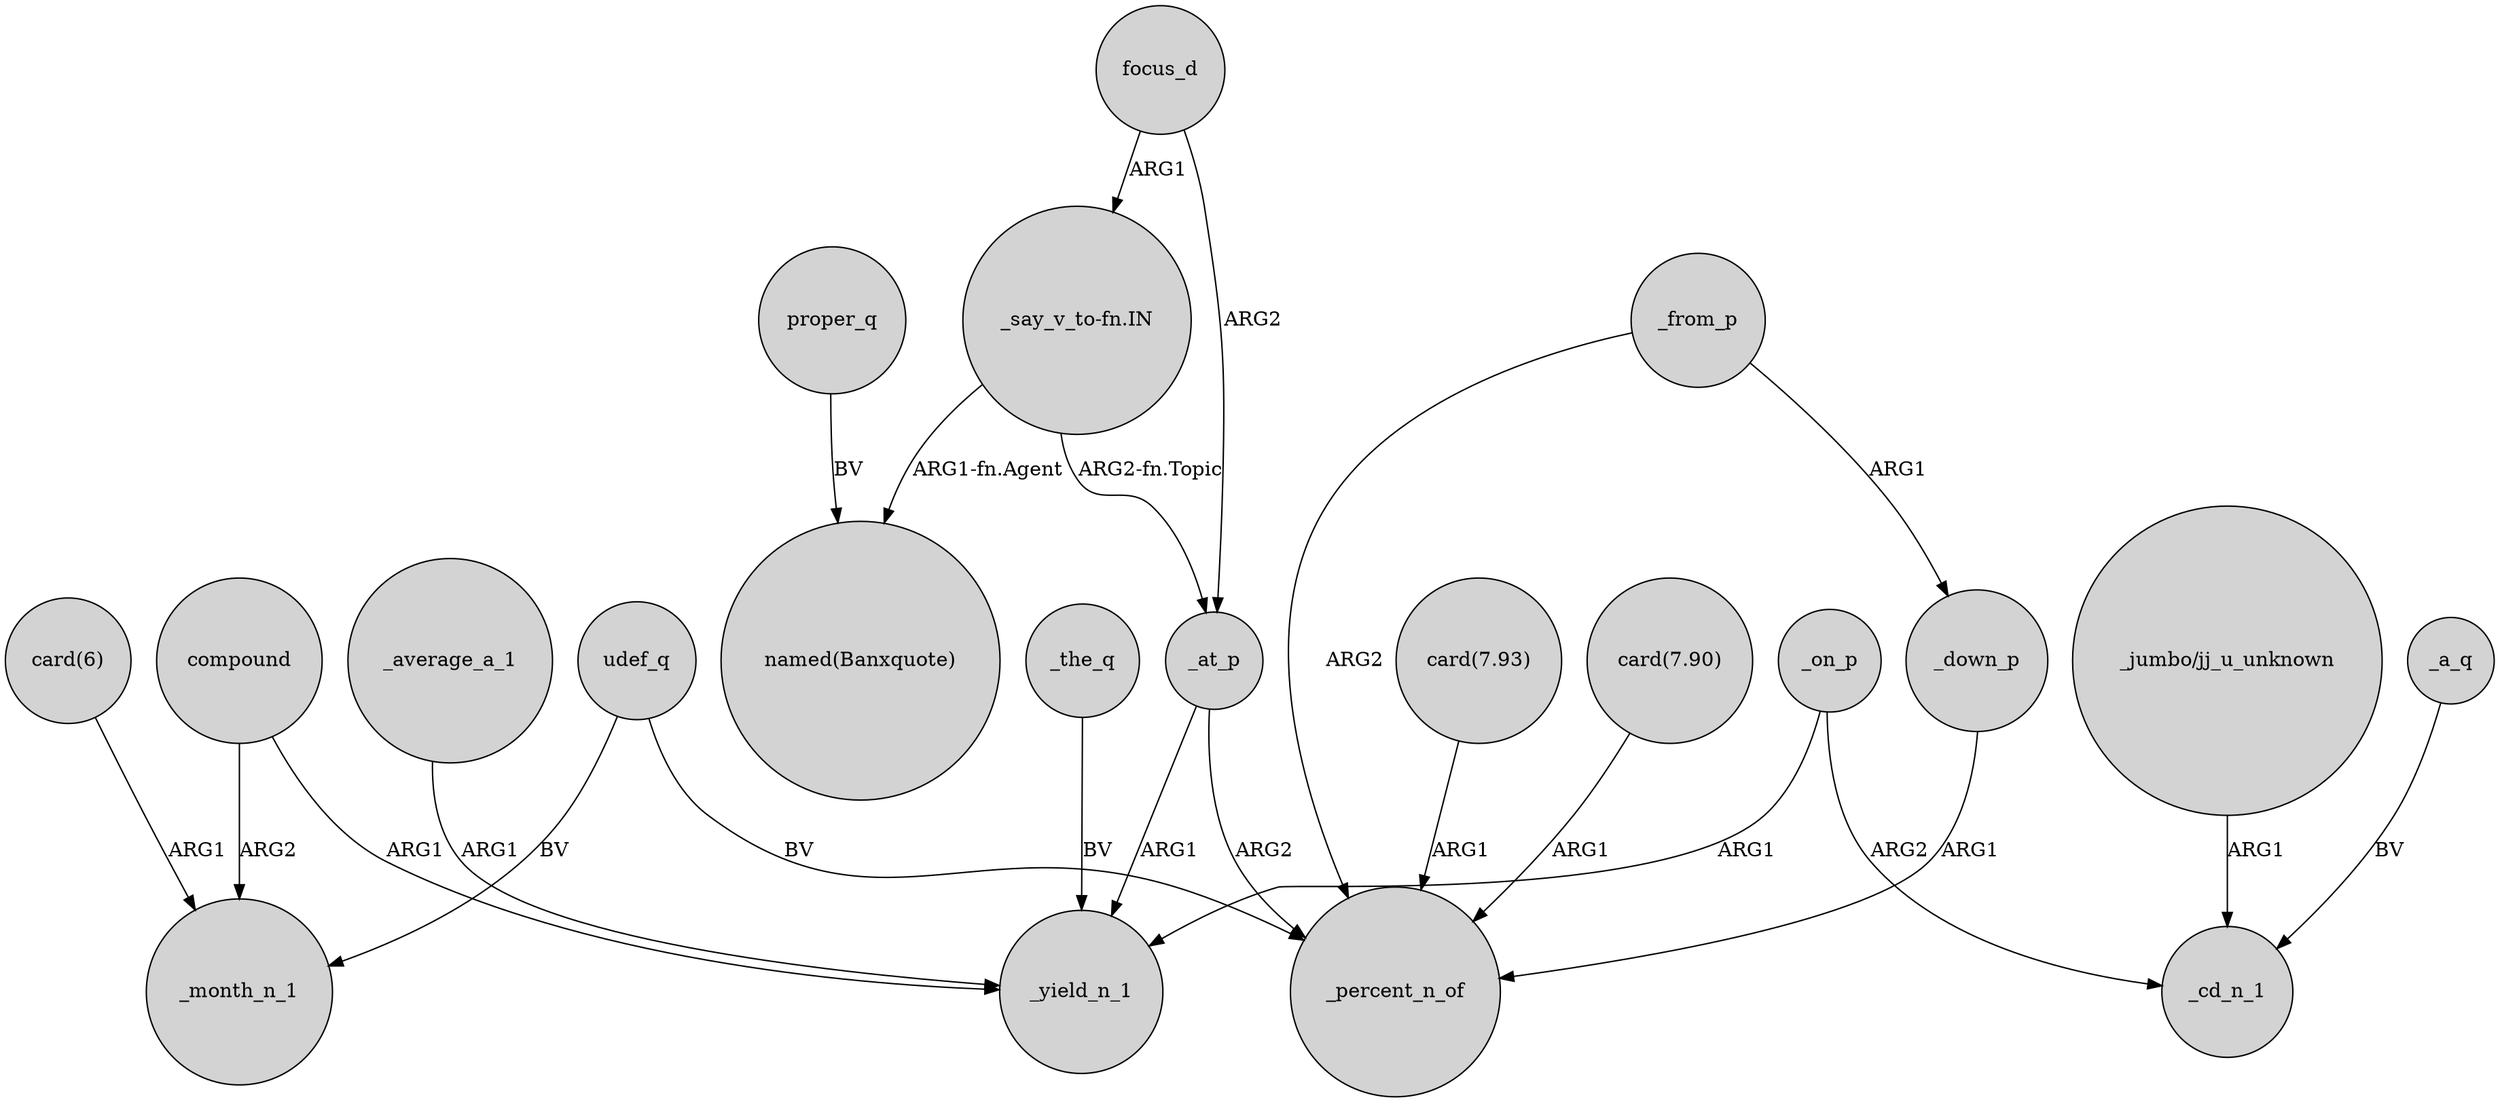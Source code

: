 digraph {
	node [shape=circle style=filled]
	_the_q -> _yield_n_1 [label=BV]
	compound -> _month_n_1 [label=ARG2]
	_at_p -> _yield_n_1 [label=ARG1]
	proper_q -> "named(Banxquote)" [label=BV]
	_from_p -> _down_p [label=ARG1]
	_average_a_1 -> _yield_n_1 [label=ARG1]
	compound -> _yield_n_1 [label=ARG1]
	"card(7.93)" -> _percent_n_of [label=ARG1]
	focus_d -> _at_p [label=ARG2]
	udef_q -> _month_n_1 [label=BV]
	_down_p -> _percent_n_of [label=ARG1]
	_a_q -> _cd_n_1 [label=BV]
	"_jumbo/jj_u_unknown" -> _cd_n_1 [label=ARG1]
	"card(7.90)" -> _percent_n_of [label=ARG1]
	"_say_v_to-fn.IN" -> "named(Banxquote)" [label="ARG1-fn.Agent"]
	_at_p -> _percent_n_of [label=ARG2]
	_from_p -> _percent_n_of [label=ARG2]
	udef_q -> _percent_n_of [label=BV]
	"card(6)" -> _month_n_1 [label=ARG1]
	_on_p -> _yield_n_1 [label=ARG1]
	"_say_v_to-fn.IN" -> _at_p [label="ARG2-fn.Topic"]
	_on_p -> _cd_n_1 [label=ARG2]
	focus_d -> "_say_v_to-fn.IN" [label=ARG1]
}
